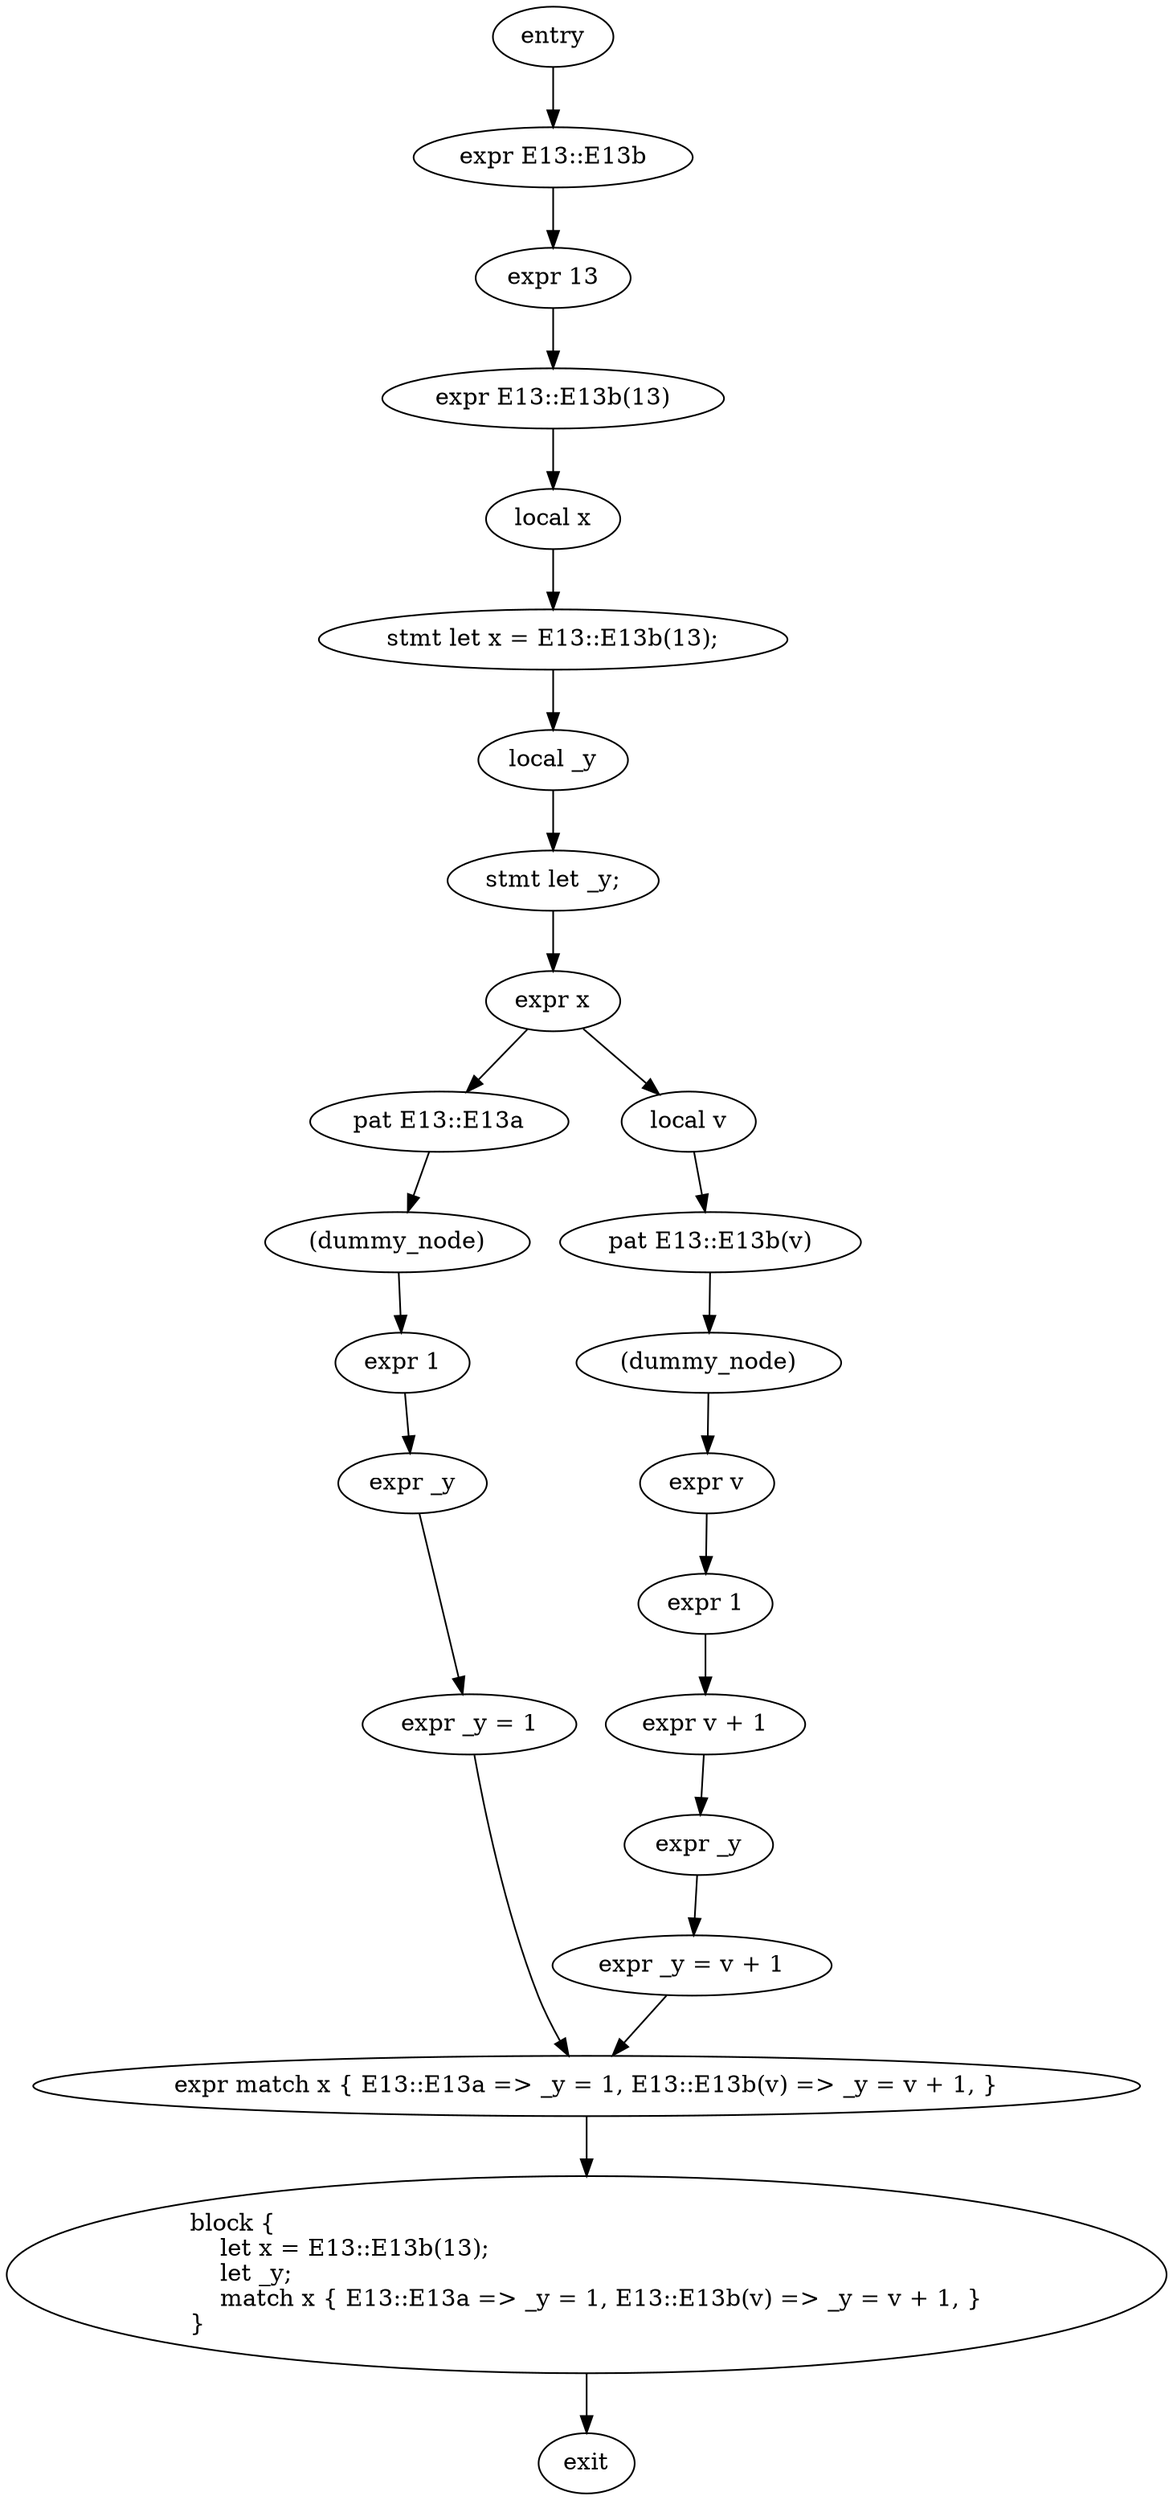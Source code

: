 digraph block {
    N0[label="entry"];
    N1[label="exit"];
    N2[label="expr E13::E13b"];
    N3[label="expr 13"];
    N4[label="expr E13::E13b(13)"];
    N5[label="local x"];
    N6[label="stmt let x = E13::E13b(13);"];
    N7[label="local _y"];
    N8[label="stmt let _y;"];
    N9[label="expr x"];
    N10[label="expr match x { E13::E13a => _y = 1, E13::E13b(v) => _y = v + 1, }"];
    N11[label="(dummy_node)"];
    N12[label="pat E13::E13a"];
    N13[label="expr 1"];
    N14[label="expr _y"];
    N15[label="expr _y = 1"];
    N16[label="(dummy_node)"];
    N17[label="local v"];
    N18[label="pat E13::E13b(v)"];
    N19[label="expr v"];
    N20[label="expr 1"];
    N21[label="expr v + 1"];
    N22[label="expr _y"];
    N23[label="expr _y = v + 1"];
    N24[label="block {\l    let x = E13::E13b(13);\l    let _y;\l    match x { E13::E13a => _y = 1, E13::E13b(v) => _y = v + 1, }\l}\l"];
    N0 -> N2;
    N2 -> N3;
    N3 -> N4;
    N4 -> N5;
    N5 -> N6;
    N6 -> N7;
    N7 -> N8;
    N8 -> N9;
    N9 -> N12;
    N12 -> N11;
    N11 -> N13;
    N13 -> N14;
    N14 -> N15;
    N15 -> N10;
    N9 -> N17;
    N17 -> N18;
    N18 -> N16;
    N16 -> N19;
    N19 -> N20;
    N20 -> N21;
    N21 -> N22;
    N22 -> N23;
    N23 -> N10;
    N10 -> N24;
    N24 -> N1;
}
